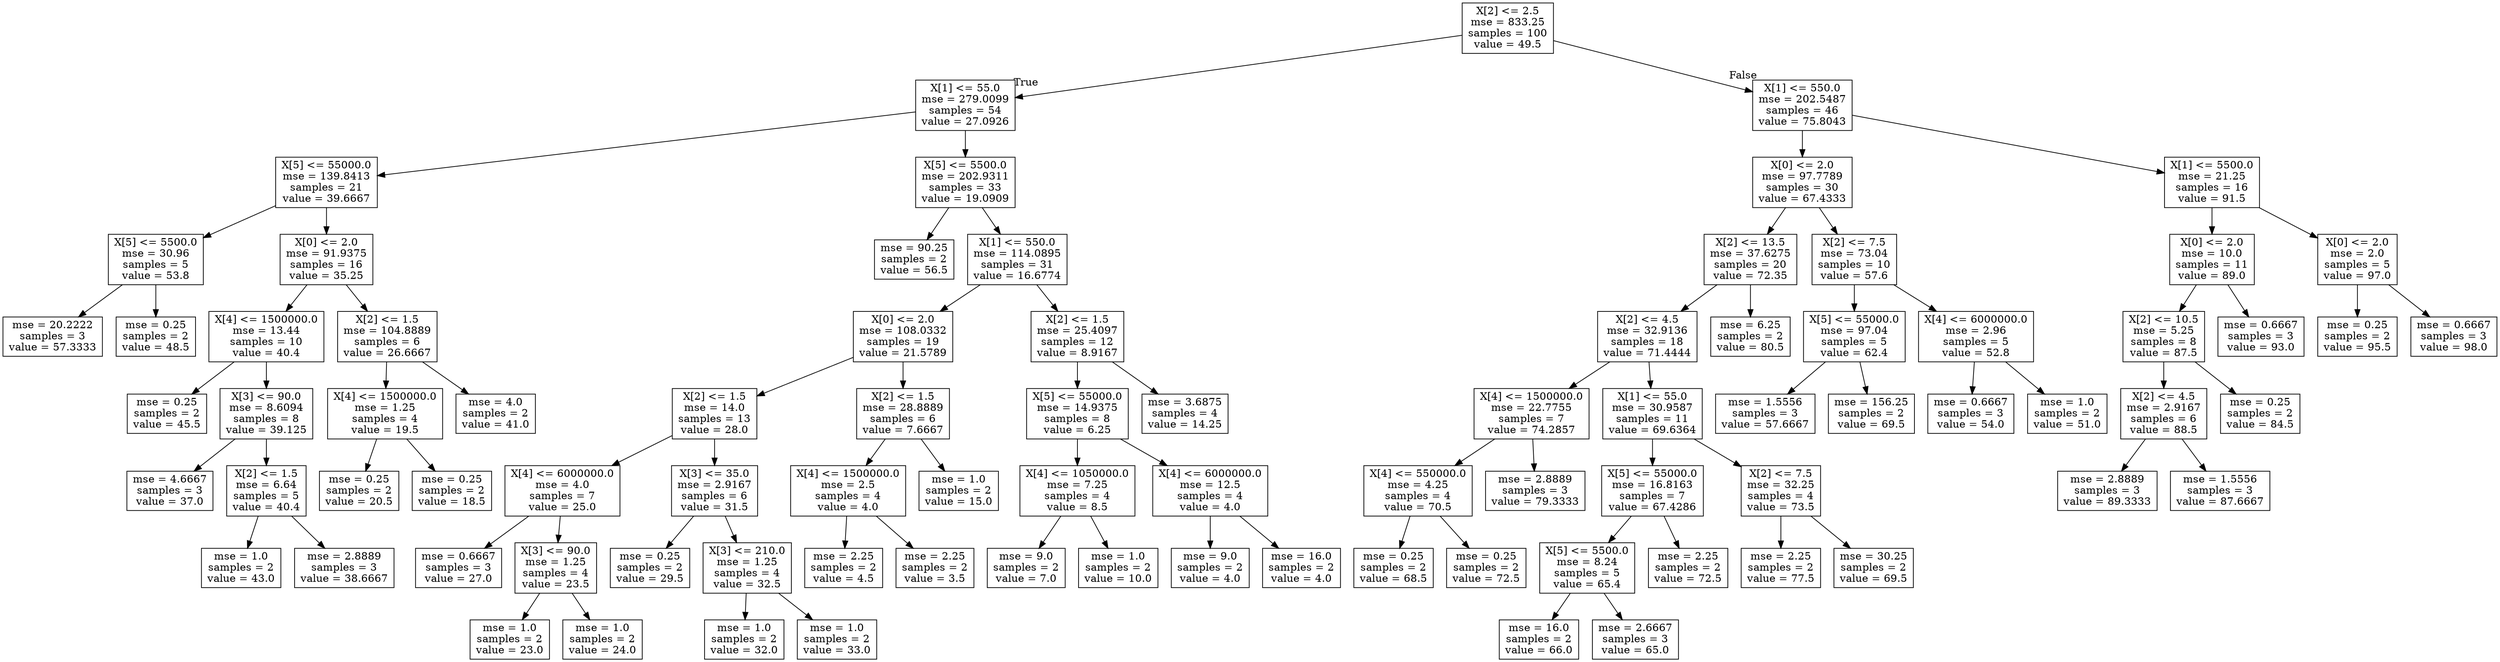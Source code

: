digraph Tree {
node [shape=box] ;
0 [label="X[2] <= 2.5\nmse = 833.25\nsamples = 100\nvalue = 49.5"] ;
1 [label="X[1] <= 55.0\nmse = 279.0099\nsamples = 54\nvalue = 27.0926"] ;
0 -> 1 [labeldistance=2.5, labelangle=45, headlabel="True"] ;
2 [label="X[5] <= 55000.0\nmse = 139.8413\nsamples = 21\nvalue = 39.6667"] ;
1 -> 2 ;
3 [label="X[5] <= 5500.0\nmse = 30.96\nsamples = 5\nvalue = 53.8"] ;
2 -> 3 ;
4 [label="mse = 20.2222\nsamples = 3\nvalue = 57.3333"] ;
3 -> 4 ;
5 [label="mse = 0.25\nsamples = 2\nvalue = 48.5"] ;
3 -> 5 ;
6 [label="X[0] <= 2.0\nmse = 91.9375\nsamples = 16\nvalue = 35.25"] ;
2 -> 6 ;
7 [label="X[4] <= 1500000.0\nmse = 13.44\nsamples = 10\nvalue = 40.4"] ;
6 -> 7 ;
8 [label="mse = 0.25\nsamples = 2\nvalue = 45.5"] ;
7 -> 8 ;
9 [label="X[3] <= 90.0\nmse = 8.6094\nsamples = 8\nvalue = 39.125"] ;
7 -> 9 ;
10 [label="mse = 4.6667\nsamples = 3\nvalue = 37.0"] ;
9 -> 10 ;
11 [label="X[2] <= 1.5\nmse = 6.64\nsamples = 5\nvalue = 40.4"] ;
9 -> 11 ;
12 [label="mse = 1.0\nsamples = 2\nvalue = 43.0"] ;
11 -> 12 ;
13 [label="mse = 2.8889\nsamples = 3\nvalue = 38.6667"] ;
11 -> 13 ;
14 [label="X[2] <= 1.5\nmse = 104.8889\nsamples = 6\nvalue = 26.6667"] ;
6 -> 14 ;
15 [label="X[4] <= 1500000.0\nmse = 1.25\nsamples = 4\nvalue = 19.5"] ;
14 -> 15 ;
16 [label="mse = 0.25\nsamples = 2\nvalue = 20.5"] ;
15 -> 16 ;
17 [label="mse = 0.25\nsamples = 2\nvalue = 18.5"] ;
15 -> 17 ;
18 [label="mse = 4.0\nsamples = 2\nvalue = 41.0"] ;
14 -> 18 ;
19 [label="X[5] <= 5500.0\nmse = 202.9311\nsamples = 33\nvalue = 19.0909"] ;
1 -> 19 ;
20 [label="mse = 90.25\nsamples = 2\nvalue = 56.5"] ;
19 -> 20 ;
21 [label="X[1] <= 550.0\nmse = 114.0895\nsamples = 31\nvalue = 16.6774"] ;
19 -> 21 ;
22 [label="X[0] <= 2.0\nmse = 108.0332\nsamples = 19\nvalue = 21.5789"] ;
21 -> 22 ;
23 [label="X[2] <= 1.5\nmse = 14.0\nsamples = 13\nvalue = 28.0"] ;
22 -> 23 ;
24 [label="X[4] <= 6000000.0\nmse = 4.0\nsamples = 7\nvalue = 25.0"] ;
23 -> 24 ;
25 [label="mse = 0.6667\nsamples = 3\nvalue = 27.0"] ;
24 -> 25 ;
26 [label="X[3] <= 90.0\nmse = 1.25\nsamples = 4\nvalue = 23.5"] ;
24 -> 26 ;
27 [label="mse = 1.0\nsamples = 2\nvalue = 23.0"] ;
26 -> 27 ;
28 [label="mse = 1.0\nsamples = 2\nvalue = 24.0"] ;
26 -> 28 ;
29 [label="X[3] <= 35.0\nmse = 2.9167\nsamples = 6\nvalue = 31.5"] ;
23 -> 29 ;
30 [label="mse = 0.25\nsamples = 2\nvalue = 29.5"] ;
29 -> 30 ;
31 [label="X[3] <= 210.0\nmse = 1.25\nsamples = 4\nvalue = 32.5"] ;
29 -> 31 ;
32 [label="mse = 1.0\nsamples = 2\nvalue = 32.0"] ;
31 -> 32 ;
33 [label="mse = 1.0\nsamples = 2\nvalue = 33.0"] ;
31 -> 33 ;
34 [label="X[2] <= 1.5\nmse = 28.8889\nsamples = 6\nvalue = 7.6667"] ;
22 -> 34 ;
35 [label="X[4] <= 1500000.0\nmse = 2.5\nsamples = 4\nvalue = 4.0"] ;
34 -> 35 ;
36 [label="mse = 2.25\nsamples = 2\nvalue = 4.5"] ;
35 -> 36 ;
37 [label="mse = 2.25\nsamples = 2\nvalue = 3.5"] ;
35 -> 37 ;
38 [label="mse = 1.0\nsamples = 2\nvalue = 15.0"] ;
34 -> 38 ;
39 [label="X[2] <= 1.5\nmse = 25.4097\nsamples = 12\nvalue = 8.9167"] ;
21 -> 39 ;
40 [label="X[5] <= 55000.0\nmse = 14.9375\nsamples = 8\nvalue = 6.25"] ;
39 -> 40 ;
41 [label="X[4] <= 1050000.0\nmse = 7.25\nsamples = 4\nvalue = 8.5"] ;
40 -> 41 ;
42 [label="mse = 9.0\nsamples = 2\nvalue = 7.0"] ;
41 -> 42 ;
43 [label="mse = 1.0\nsamples = 2\nvalue = 10.0"] ;
41 -> 43 ;
44 [label="X[4] <= 6000000.0\nmse = 12.5\nsamples = 4\nvalue = 4.0"] ;
40 -> 44 ;
45 [label="mse = 9.0\nsamples = 2\nvalue = 4.0"] ;
44 -> 45 ;
46 [label="mse = 16.0\nsamples = 2\nvalue = 4.0"] ;
44 -> 46 ;
47 [label="mse = 3.6875\nsamples = 4\nvalue = 14.25"] ;
39 -> 47 ;
48 [label="X[1] <= 550.0\nmse = 202.5487\nsamples = 46\nvalue = 75.8043"] ;
0 -> 48 [labeldistance=2.5, labelangle=-45, headlabel="False"] ;
49 [label="X[0] <= 2.0\nmse = 97.7789\nsamples = 30\nvalue = 67.4333"] ;
48 -> 49 ;
50 [label="X[2] <= 13.5\nmse = 37.6275\nsamples = 20\nvalue = 72.35"] ;
49 -> 50 ;
51 [label="X[2] <= 4.5\nmse = 32.9136\nsamples = 18\nvalue = 71.4444"] ;
50 -> 51 ;
52 [label="X[4] <= 1500000.0\nmse = 22.7755\nsamples = 7\nvalue = 74.2857"] ;
51 -> 52 ;
53 [label="X[4] <= 550000.0\nmse = 4.25\nsamples = 4\nvalue = 70.5"] ;
52 -> 53 ;
54 [label="mse = 0.25\nsamples = 2\nvalue = 68.5"] ;
53 -> 54 ;
55 [label="mse = 0.25\nsamples = 2\nvalue = 72.5"] ;
53 -> 55 ;
56 [label="mse = 2.8889\nsamples = 3\nvalue = 79.3333"] ;
52 -> 56 ;
57 [label="X[1] <= 55.0\nmse = 30.9587\nsamples = 11\nvalue = 69.6364"] ;
51 -> 57 ;
58 [label="X[5] <= 55000.0\nmse = 16.8163\nsamples = 7\nvalue = 67.4286"] ;
57 -> 58 ;
59 [label="X[5] <= 5500.0\nmse = 8.24\nsamples = 5\nvalue = 65.4"] ;
58 -> 59 ;
60 [label="mse = 16.0\nsamples = 2\nvalue = 66.0"] ;
59 -> 60 ;
61 [label="mse = 2.6667\nsamples = 3\nvalue = 65.0"] ;
59 -> 61 ;
62 [label="mse = 2.25\nsamples = 2\nvalue = 72.5"] ;
58 -> 62 ;
63 [label="X[2] <= 7.5\nmse = 32.25\nsamples = 4\nvalue = 73.5"] ;
57 -> 63 ;
64 [label="mse = 2.25\nsamples = 2\nvalue = 77.5"] ;
63 -> 64 ;
65 [label="mse = 30.25\nsamples = 2\nvalue = 69.5"] ;
63 -> 65 ;
66 [label="mse = 6.25\nsamples = 2\nvalue = 80.5"] ;
50 -> 66 ;
67 [label="X[2] <= 7.5\nmse = 73.04\nsamples = 10\nvalue = 57.6"] ;
49 -> 67 ;
68 [label="X[5] <= 55000.0\nmse = 97.04\nsamples = 5\nvalue = 62.4"] ;
67 -> 68 ;
69 [label="mse = 1.5556\nsamples = 3\nvalue = 57.6667"] ;
68 -> 69 ;
70 [label="mse = 156.25\nsamples = 2\nvalue = 69.5"] ;
68 -> 70 ;
71 [label="X[4] <= 6000000.0\nmse = 2.96\nsamples = 5\nvalue = 52.8"] ;
67 -> 71 ;
72 [label="mse = 0.6667\nsamples = 3\nvalue = 54.0"] ;
71 -> 72 ;
73 [label="mse = 1.0\nsamples = 2\nvalue = 51.0"] ;
71 -> 73 ;
74 [label="X[1] <= 5500.0\nmse = 21.25\nsamples = 16\nvalue = 91.5"] ;
48 -> 74 ;
75 [label="X[0] <= 2.0\nmse = 10.0\nsamples = 11\nvalue = 89.0"] ;
74 -> 75 ;
76 [label="X[2] <= 10.5\nmse = 5.25\nsamples = 8\nvalue = 87.5"] ;
75 -> 76 ;
77 [label="X[2] <= 4.5\nmse = 2.9167\nsamples = 6\nvalue = 88.5"] ;
76 -> 77 ;
78 [label="mse = 2.8889\nsamples = 3\nvalue = 89.3333"] ;
77 -> 78 ;
79 [label="mse = 1.5556\nsamples = 3\nvalue = 87.6667"] ;
77 -> 79 ;
80 [label="mse = 0.25\nsamples = 2\nvalue = 84.5"] ;
76 -> 80 ;
81 [label="mse = 0.6667\nsamples = 3\nvalue = 93.0"] ;
75 -> 81 ;
82 [label="X[0] <= 2.0\nmse = 2.0\nsamples = 5\nvalue = 97.0"] ;
74 -> 82 ;
83 [label="mse = 0.25\nsamples = 2\nvalue = 95.5"] ;
82 -> 83 ;
84 [label="mse = 0.6667\nsamples = 3\nvalue = 98.0"] ;
82 -> 84 ;
}